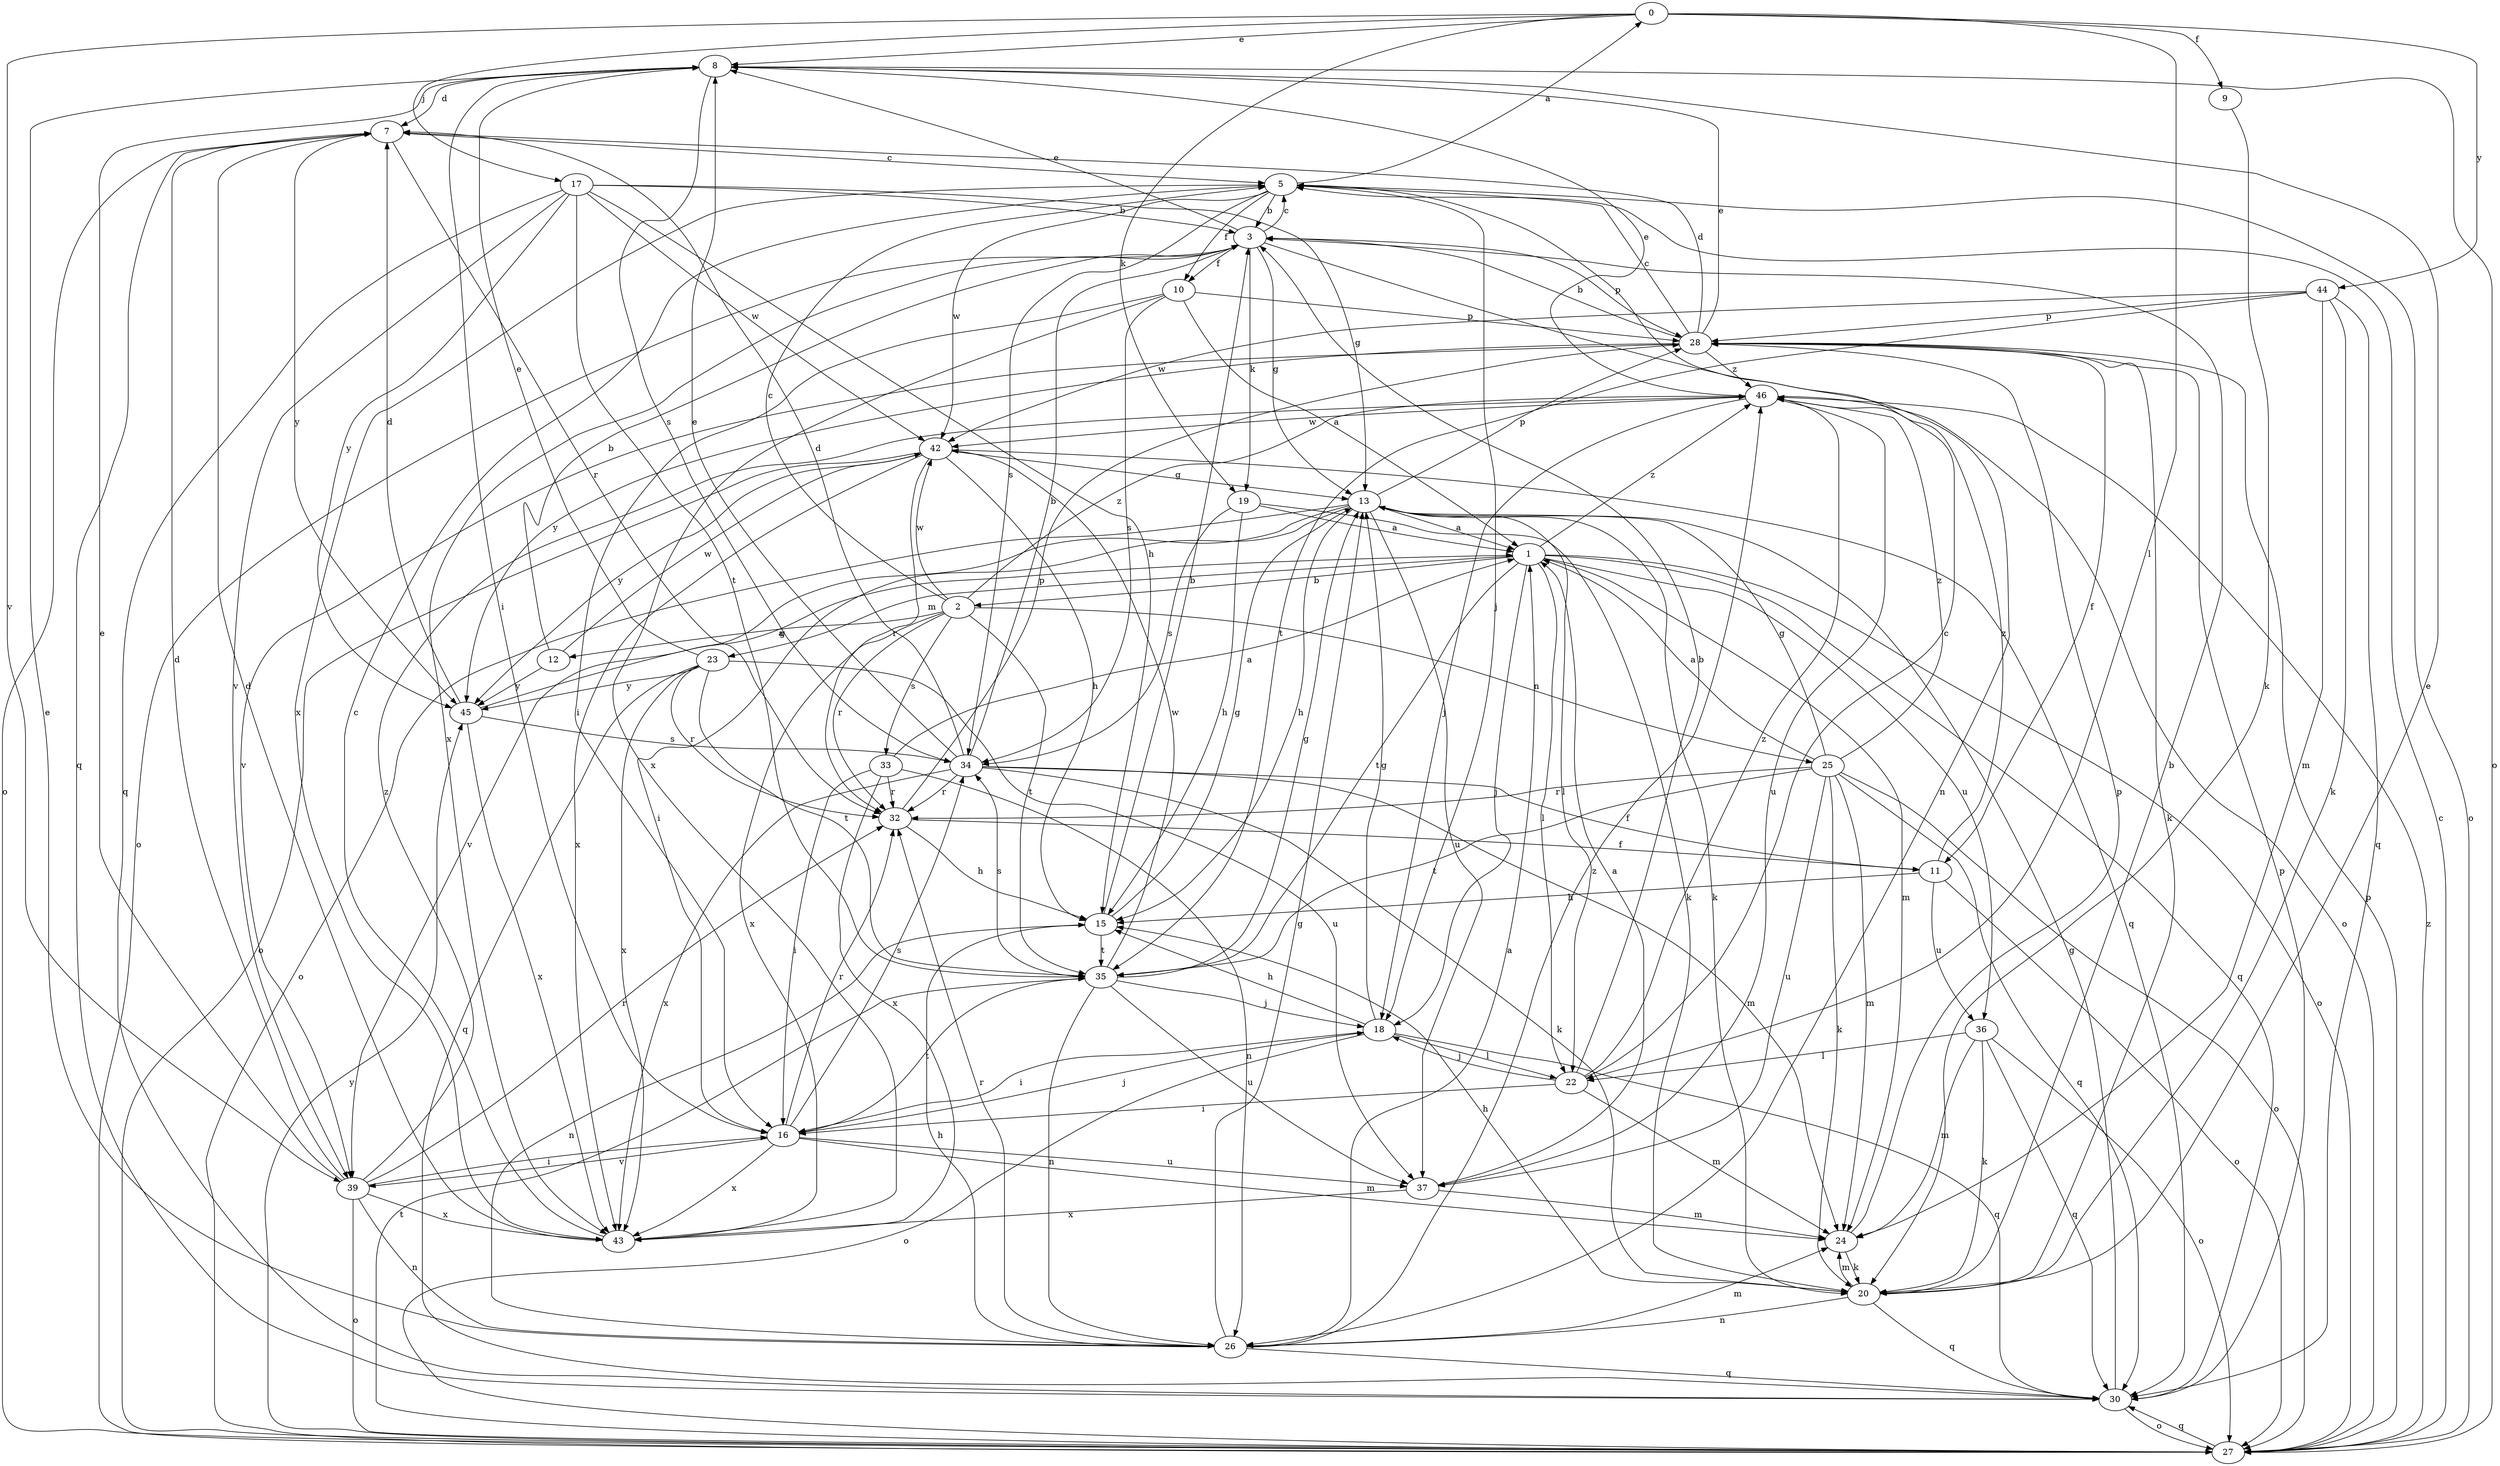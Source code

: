 strict digraph  {
0;
1;
2;
3;
5;
7;
8;
9;
10;
11;
12;
13;
15;
16;
17;
18;
19;
20;
22;
23;
24;
25;
26;
27;
28;
30;
32;
33;
34;
35;
36;
37;
39;
42;
43;
44;
45;
46;
0 -> 8  [label=e];
0 -> 9  [label=f];
0 -> 17  [label=j];
0 -> 19  [label=k];
0 -> 22  [label=l];
0 -> 39  [label=v];
0 -> 44  [label=y];
1 -> 2  [label=b];
1 -> 18  [label=j];
1 -> 22  [label=l];
1 -> 23  [label=m];
1 -> 24  [label=m];
1 -> 27  [label=o];
1 -> 30  [label=q];
1 -> 35  [label=t];
1 -> 36  [label=u];
1 -> 46  [label=z];
2 -> 5  [label=c];
2 -> 12  [label=g];
2 -> 25  [label=n];
2 -> 32  [label=r];
2 -> 33  [label=s];
2 -> 35  [label=t];
2 -> 42  [label=w];
2 -> 43  [label=x];
2 -> 46  [label=z];
3 -> 5  [label=c];
3 -> 8  [label=e];
3 -> 10  [label=f];
3 -> 13  [label=g];
3 -> 19  [label=k];
3 -> 26  [label=n];
3 -> 27  [label=o];
3 -> 28  [label=p];
3 -> 43  [label=x];
5 -> 0  [label=a];
5 -> 3  [label=b];
5 -> 10  [label=f];
5 -> 18  [label=j];
5 -> 27  [label=o];
5 -> 34  [label=s];
5 -> 42  [label=w];
5 -> 43  [label=x];
7 -> 5  [label=c];
7 -> 27  [label=o];
7 -> 30  [label=q];
7 -> 32  [label=r];
7 -> 45  [label=y];
8 -> 7  [label=d];
8 -> 16  [label=i];
8 -> 27  [label=o];
8 -> 34  [label=s];
9 -> 20  [label=k];
10 -> 1  [label=a];
10 -> 16  [label=i];
10 -> 28  [label=p];
10 -> 34  [label=s];
10 -> 43  [label=x];
11 -> 15  [label=h];
11 -> 27  [label=o];
11 -> 36  [label=u];
11 -> 46  [label=z];
12 -> 3  [label=b];
12 -> 42  [label=w];
12 -> 45  [label=y];
13 -> 1  [label=a];
13 -> 15  [label=h];
13 -> 16  [label=i];
13 -> 20  [label=k];
13 -> 22  [label=l];
13 -> 27  [label=o];
13 -> 28  [label=p];
13 -> 37  [label=u];
13 -> 39  [label=v];
15 -> 3  [label=b];
15 -> 13  [label=g];
15 -> 26  [label=n];
15 -> 35  [label=t];
16 -> 18  [label=j];
16 -> 24  [label=m];
16 -> 32  [label=r];
16 -> 34  [label=s];
16 -> 35  [label=t];
16 -> 37  [label=u];
16 -> 39  [label=v];
16 -> 43  [label=x];
17 -> 3  [label=b];
17 -> 13  [label=g];
17 -> 15  [label=h];
17 -> 30  [label=q];
17 -> 35  [label=t];
17 -> 39  [label=v];
17 -> 42  [label=w];
17 -> 45  [label=y];
18 -> 13  [label=g];
18 -> 15  [label=h];
18 -> 16  [label=i];
18 -> 22  [label=l];
18 -> 27  [label=o];
18 -> 30  [label=q];
19 -> 1  [label=a];
19 -> 15  [label=h];
19 -> 20  [label=k];
19 -> 34  [label=s];
20 -> 3  [label=b];
20 -> 8  [label=e];
20 -> 15  [label=h];
20 -> 24  [label=m];
20 -> 26  [label=n];
20 -> 30  [label=q];
22 -> 3  [label=b];
22 -> 5  [label=c];
22 -> 16  [label=i];
22 -> 18  [label=j];
22 -> 24  [label=m];
22 -> 46  [label=z];
23 -> 8  [label=e];
23 -> 30  [label=q];
23 -> 32  [label=r];
23 -> 35  [label=t];
23 -> 37  [label=u];
23 -> 43  [label=x];
23 -> 45  [label=y];
24 -> 20  [label=k];
24 -> 28  [label=p];
25 -> 1  [label=a];
25 -> 13  [label=g];
25 -> 20  [label=k];
25 -> 24  [label=m];
25 -> 27  [label=o];
25 -> 30  [label=q];
25 -> 32  [label=r];
25 -> 35  [label=t];
25 -> 37  [label=u];
25 -> 46  [label=z];
26 -> 1  [label=a];
26 -> 8  [label=e];
26 -> 13  [label=g];
26 -> 15  [label=h];
26 -> 24  [label=m];
26 -> 30  [label=q];
26 -> 32  [label=r];
26 -> 46  [label=z];
27 -> 5  [label=c];
27 -> 28  [label=p];
27 -> 30  [label=q];
27 -> 35  [label=t];
27 -> 45  [label=y];
27 -> 46  [label=z];
28 -> 3  [label=b];
28 -> 5  [label=c];
28 -> 7  [label=d];
28 -> 8  [label=e];
28 -> 11  [label=f];
28 -> 20  [label=k];
28 -> 39  [label=v];
28 -> 45  [label=y];
28 -> 46  [label=z];
30 -> 13  [label=g];
30 -> 27  [label=o];
30 -> 28  [label=p];
32 -> 11  [label=f];
32 -> 15  [label=h];
32 -> 28  [label=p];
33 -> 1  [label=a];
33 -> 16  [label=i];
33 -> 26  [label=n];
33 -> 32  [label=r];
33 -> 43  [label=x];
34 -> 3  [label=b];
34 -> 7  [label=d];
34 -> 8  [label=e];
34 -> 11  [label=f];
34 -> 20  [label=k];
34 -> 24  [label=m];
34 -> 32  [label=r];
34 -> 43  [label=x];
35 -> 13  [label=g];
35 -> 18  [label=j];
35 -> 26  [label=n];
35 -> 34  [label=s];
35 -> 37  [label=u];
35 -> 42  [label=w];
36 -> 20  [label=k];
36 -> 22  [label=l];
36 -> 24  [label=m];
36 -> 27  [label=o];
36 -> 30  [label=q];
37 -> 1  [label=a];
37 -> 24  [label=m];
37 -> 43  [label=x];
39 -> 7  [label=d];
39 -> 8  [label=e];
39 -> 16  [label=i];
39 -> 26  [label=n];
39 -> 27  [label=o];
39 -> 32  [label=r];
39 -> 43  [label=x];
39 -> 46  [label=z];
42 -> 13  [label=g];
42 -> 15  [label=h];
42 -> 27  [label=o];
42 -> 30  [label=q];
42 -> 32  [label=r];
42 -> 43  [label=x];
42 -> 45  [label=y];
43 -> 5  [label=c];
43 -> 7  [label=d];
44 -> 20  [label=k];
44 -> 24  [label=m];
44 -> 28  [label=p];
44 -> 30  [label=q];
44 -> 35  [label=t];
44 -> 42  [label=w];
45 -> 1  [label=a];
45 -> 7  [label=d];
45 -> 34  [label=s];
45 -> 43  [label=x];
46 -> 8  [label=e];
46 -> 18  [label=j];
46 -> 27  [label=o];
46 -> 37  [label=u];
46 -> 42  [label=w];
}

